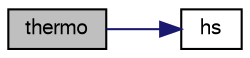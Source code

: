 digraph "thermo"
{
  bgcolor="transparent";
  edge [fontname="FreeSans",fontsize="10",labelfontname="FreeSans",labelfontsize="10"];
  node [fontname="FreeSans",fontsize="10",shape=record];
  rankdir="LR";
  Node1049 [label="thermo",height=0.2,width=0.4,color="black", fillcolor="grey75", style="filled", fontcolor="black"];
  Node1049 -> Node1050 [color="midnightblue",fontsize="10",style="solid",fontname="FreeSans"];
  Node1050 [label="hs",height=0.2,width=0.4,color="black",URL="$a29182.html#a1b9f8628dfce704c3c47a865522a2e5f",tooltip="Return the film sensible enthalpy [J/kg]. "];
}
